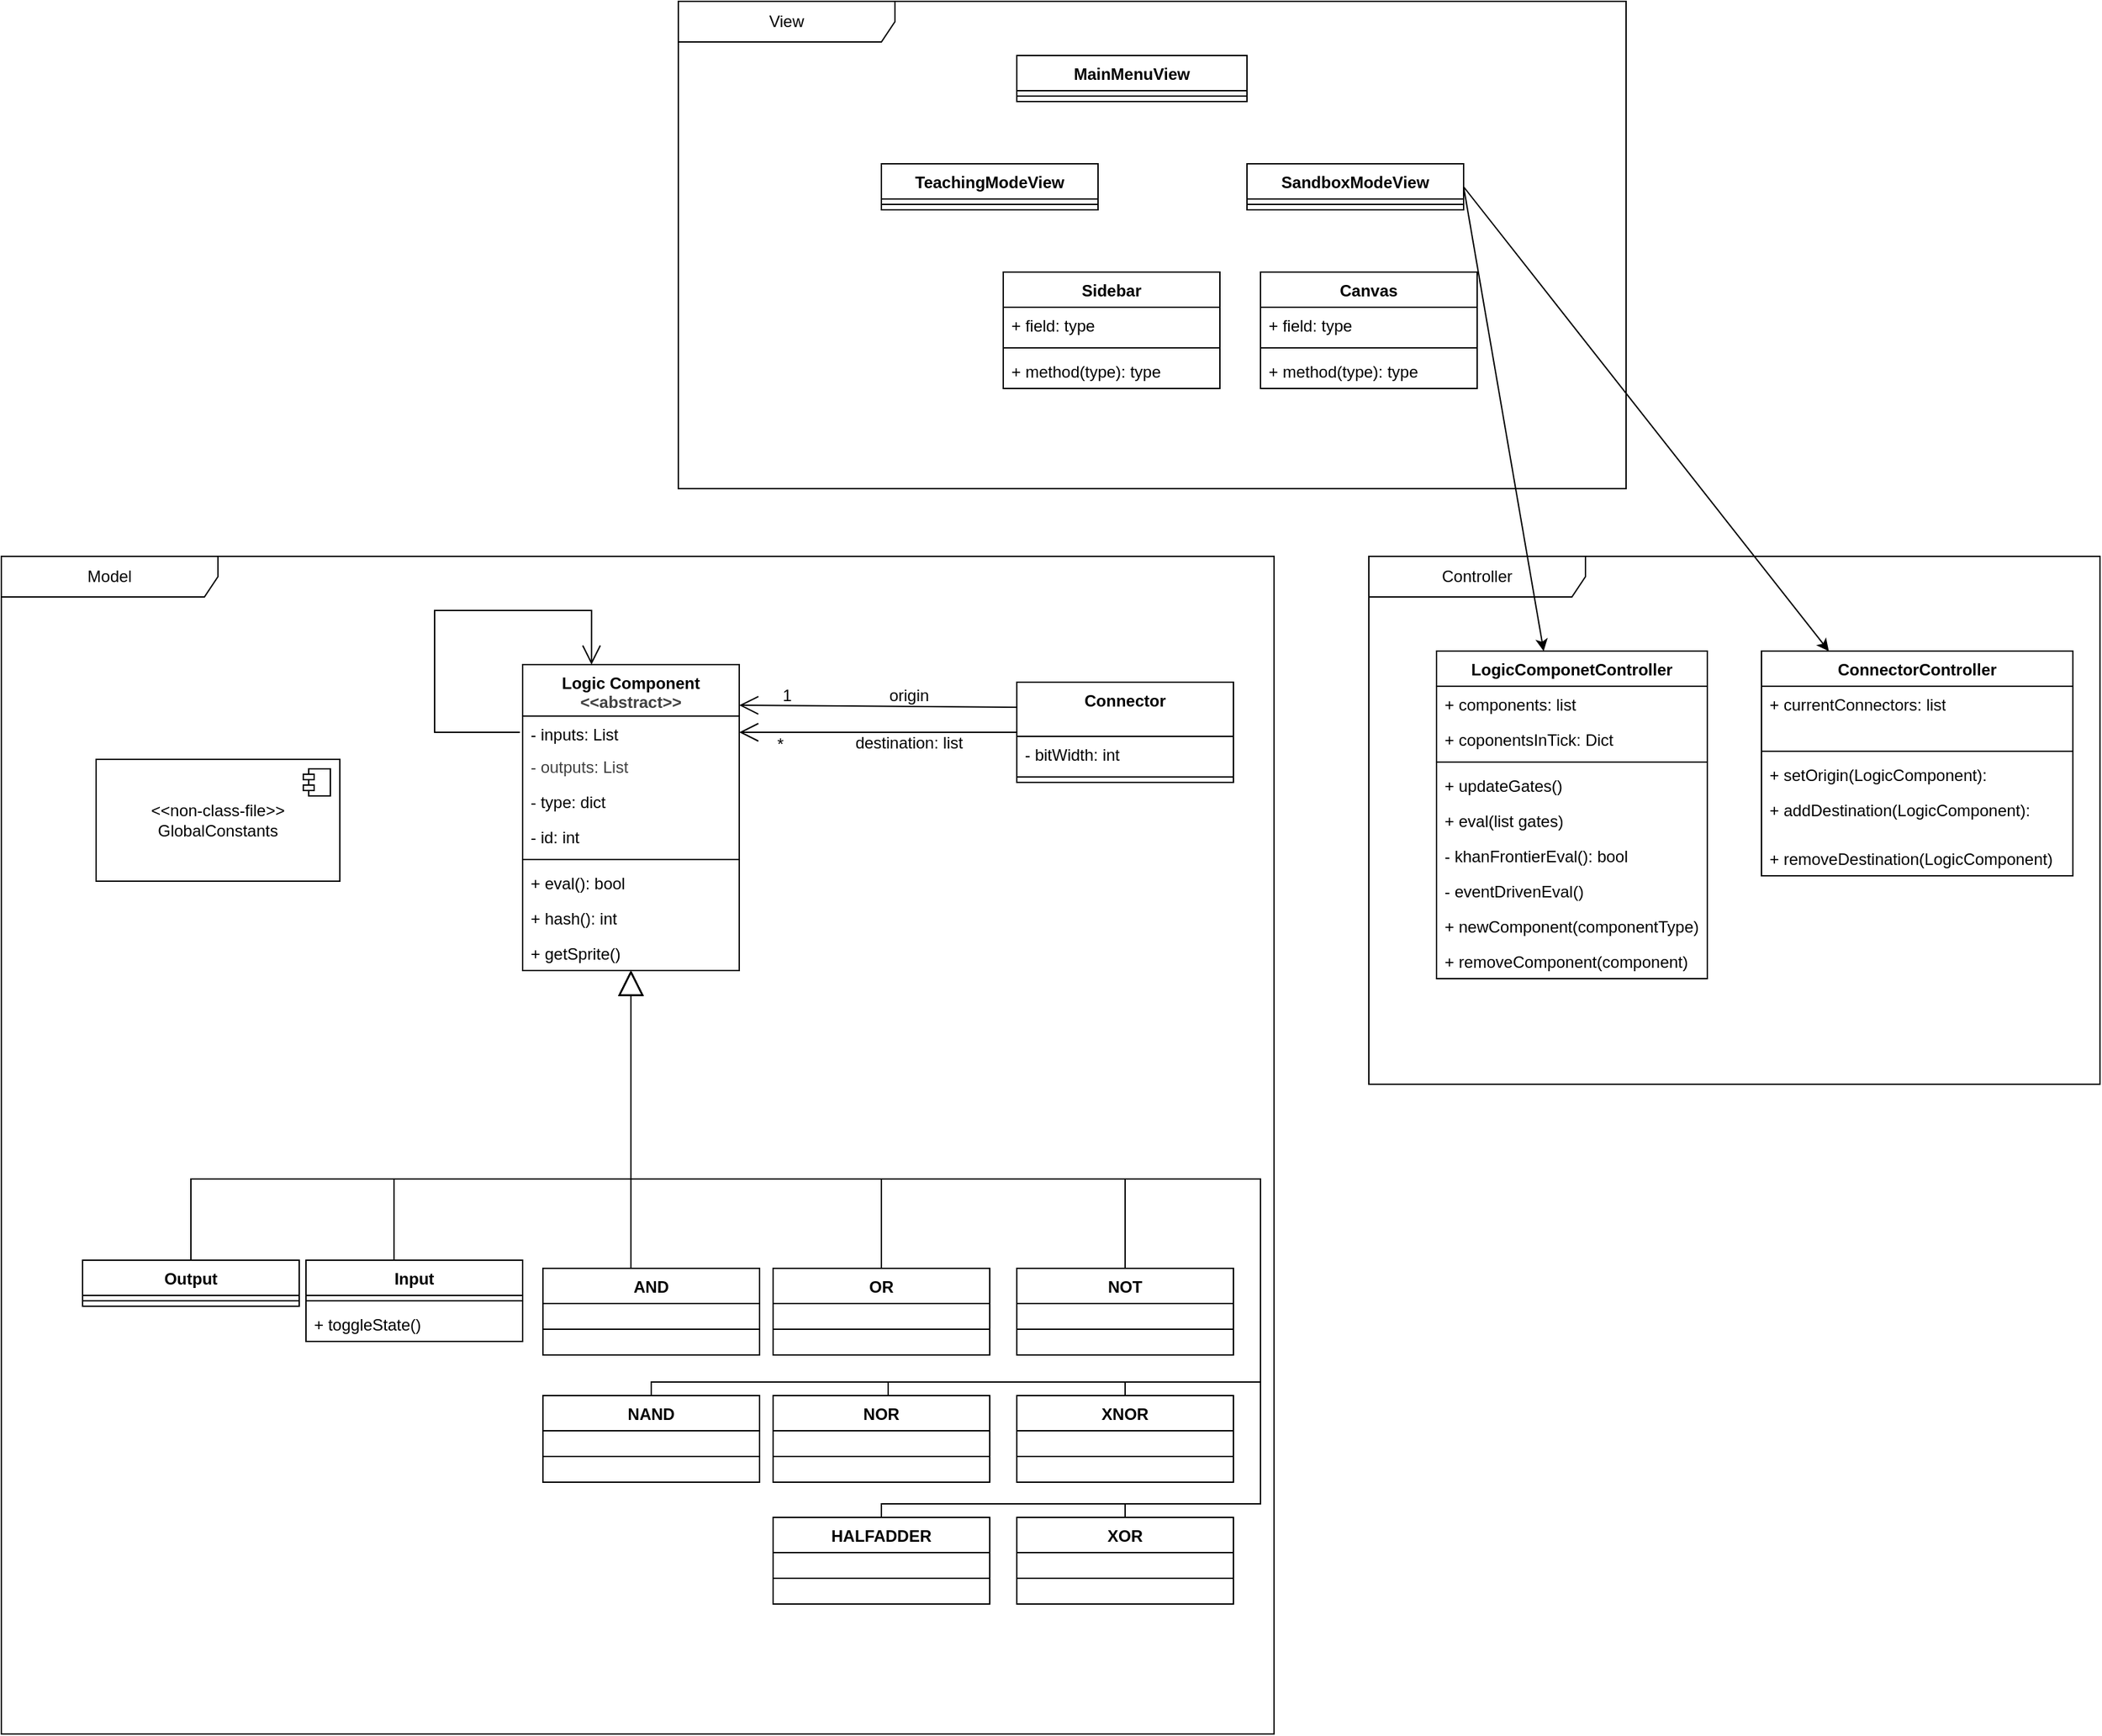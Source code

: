 <mxfile>
    <diagram id="LUwpJlZDlmn8VWZQNu5N" name="Page-1">
        <mxGraphModel dx="956" dy="2041" grid="1" gridSize="10" guides="1" tooltips="1" connect="1" arrows="1" fold="1" page="1" pageScale="1" pageWidth="850" pageHeight="1100" math="0" shadow="0">
            <root>
                <mxCell id="0"/>
                <mxCell id="1" parent="0"/>
                <mxCell id="5" value="" style="endArrow=block;endSize=16;endFill=0;html=1;edgeStyle=orthogonalEdgeStyle;rounded=0;curved=0;" parent="1" source="8" target="25" edge="1">
                    <mxGeometry width="160" relative="1" as="geometry">
                        <mxPoint x="590" y="530" as="sourcePoint"/>
                        <mxPoint x="769.957" y="228.0" as="targetPoint"/>
                        <Array as="points">
                            <mxPoint x="590" y="470"/>
                            <mxPoint x="765" y="470"/>
                        </Array>
                    </mxGeometry>
                </mxCell>
                <mxCell id="8" value="Input" style="swimlane;fontStyle=1;align=center;verticalAlign=top;childLayout=stackLayout;horizontal=1;startSize=26;horizontalStack=0;resizeParent=1;resizeParentMax=0;resizeLast=0;collapsible=1;marginBottom=0;whiteSpace=wrap;html=1;" parent="1" vertex="1">
                    <mxGeometry x="525" y="530" width="160" height="60" as="geometry"/>
                </mxCell>
                <mxCell id="10" value="" style="line;strokeWidth=1;fillColor=none;align=left;verticalAlign=middle;spacingTop=-1;spacingLeft=3;spacingRight=3;rotatable=0;labelPosition=right;points=[];portConstraint=eastwest;strokeColor=inherit;" parent="8" vertex="1">
                    <mxGeometry y="26" width="160" height="8" as="geometry"/>
                </mxCell>
                <mxCell id="11" value="+ toggleState()" style="text;strokeColor=none;fillColor=none;align=left;verticalAlign=top;spacingLeft=4;spacingRight=4;overflow=hidden;rotatable=0;points=[[0,0.5],[1,0.5]];portConstraint=eastwest;whiteSpace=wrap;html=1;" parent="8" vertex="1">
                    <mxGeometry y="34" width="160" height="26" as="geometry"/>
                </mxCell>
                <mxCell id="12" value="Output" style="swimlane;fontStyle=1;align=center;verticalAlign=top;childLayout=stackLayout;horizontal=1;startSize=26;horizontalStack=0;resizeParent=1;resizeParentMax=0;resizeLast=0;collapsible=1;marginBottom=0;whiteSpace=wrap;html=1;" parent="1" vertex="1">
                    <mxGeometry x="360" y="530" width="160" height="34" as="geometry"/>
                </mxCell>
                <mxCell id="14" value="" style="line;strokeWidth=1;fillColor=none;align=left;verticalAlign=middle;spacingTop=-1;spacingLeft=3;spacingRight=3;rotatable=0;labelPosition=right;points=[];portConstraint=eastwest;strokeColor=inherit;" parent="12" vertex="1">
                    <mxGeometry y="26" width="160" height="8" as="geometry"/>
                </mxCell>
                <mxCell id="18" value="" style="endArrow=block;endSize=16;endFill=0;html=1;edgeStyle=orthogonalEdgeStyle;rounded=0;" parent="1" source="12" target="25" edge="1">
                    <mxGeometry width="160" relative="1" as="geometry">
                        <mxPoint x="520" y="390" as="sourcePoint"/>
                        <mxPoint x="769.957" y="228.0" as="targetPoint"/>
                        <Array as="points">
                            <mxPoint x="440" y="470"/>
                            <mxPoint x="765" y="470"/>
                        </Array>
                    </mxGeometry>
                </mxCell>
                <mxCell id="tFjuQPNSl8052ZNlTeMt-34" value="" style="endArrow=block;endSize=16;endFill=0;html=1;exitX=0.5;exitY=0;exitDx=0;exitDy=0;rounded=0;edgeStyle=orthogonalEdgeStyle;" parent="1" source="tFjuQPNSl8052ZNlTeMt-31" target="25" edge="1">
                    <mxGeometry width="160" relative="1" as="geometry">
                        <mxPoint x="1168.562" y="569" as="sourcePoint"/>
                        <mxPoint x="769.957" y="228.0" as="targetPoint"/>
                        <Array as="points">
                            <mxPoint x="1130" y="470"/>
                            <mxPoint x="765" y="470"/>
                        </Array>
                    </mxGeometry>
                </mxCell>
                <mxCell id="25" value="&lt;span style=&quot;color: rgb(0, 0, 0);&quot;&gt;Logic Component&lt;/span&gt;&lt;div style=&quot;color: rgb(63, 63, 63); scrollbar-color: rgb(226, 226, 226) rgb(251, 251, 251);&quot;&gt;&amp;lt;&amp;lt;abstract&amp;gt;&amp;gt;&lt;/div&gt;" style="swimlane;fontStyle=1;align=center;verticalAlign=top;childLayout=stackLayout;horizontal=1;startSize=38;horizontalStack=0;resizeParent=1;resizeParentMax=0;resizeLast=0;collapsible=1;marginBottom=0;whiteSpace=wrap;html=1;" parent="1" vertex="1">
                    <mxGeometry x="685" y="90" width="160" height="226" as="geometry"/>
                </mxCell>
                <mxCell id="tFjuQPNSl8052ZNlTeMt-38" value="- inputs: List" style="text;strokeColor=none;fillColor=none;align=left;verticalAlign=top;spacingLeft=4;spacingRight=4;overflow=hidden;rotatable=0;points=[[0,0.5],[1,0.5]];portConstraint=eastwest;whiteSpace=wrap;html=1;" parent="25" vertex="1">
                    <mxGeometry y="38" width="160" height="24" as="geometry"/>
                </mxCell>
                <mxCell id="23" value="&lt;span style=&quot;color: rgb(63, 63, 63);&quot;&gt;- outputs: List&lt;/span&gt;" style="text;strokeColor=none;fillColor=none;align=left;verticalAlign=top;spacingLeft=4;spacingRight=4;overflow=hidden;rotatable=0;points=[[0,0.5],[1,0.5]];portConstraint=eastwest;whiteSpace=wrap;html=1;" parent="25" vertex="1">
                    <mxGeometry y="62" width="160" height="26" as="geometry"/>
                </mxCell>
                <mxCell id="95" value="- type: dict&amp;nbsp;" style="text;strokeColor=none;fillColor=none;align=left;verticalAlign=top;spacingLeft=4;spacingRight=4;overflow=hidden;rotatable=0;points=[[0,0.5],[1,0.5]];portConstraint=eastwest;whiteSpace=wrap;html=1;" vertex="1" parent="25">
                    <mxGeometry y="88" width="160" height="26" as="geometry"/>
                </mxCell>
                <mxCell id="96" value="- id: int" style="text;strokeColor=none;fillColor=none;align=left;verticalAlign=top;spacingLeft=4;spacingRight=4;overflow=hidden;rotatable=0;points=[[0,0.5],[1,0.5]];portConstraint=eastwest;whiteSpace=wrap;html=1;" vertex="1" parent="25">
                    <mxGeometry y="114" width="160" height="26" as="geometry"/>
                </mxCell>
                <mxCell id="27" value="" style="line;strokeWidth=1;fillColor=none;align=left;verticalAlign=middle;spacingTop=-1;spacingLeft=3;spacingRight=3;rotatable=0;labelPosition=right;points=[];portConstraint=eastwest;strokeColor=inherit;" parent="25" vertex="1">
                    <mxGeometry y="140" width="160" height="8" as="geometry"/>
                </mxCell>
                <mxCell id="tFjuQPNSl8052ZNlTeMt-41" value="+ eval(): bool" style="text;strokeColor=none;fillColor=none;align=left;verticalAlign=top;spacingLeft=4;spacingRight=4;overflow=hidden;rotatable=0;points=[[0,0.5],[1,0.5]];portConstraint=eastwest;whiteSpace=wrap;html=1;" parent="25" vertex="1">
                    <mxGeometry y="148" width="160" height="26" as="geometry"/>
                </mxCell>
                <mxCell id="97" value="+ hash(): int" style="text;strokeColor=none;fillColor=none;align=left;verticalAlign=top;spacingLeft=4;spacingRight=4;overflow=hidden;rotatable=0;points=[[0,0.5],[1,0.5]];portConstraint=eastwest;whiteSpace=wrap;html=1;" vertex="1" parent="25">
                    <mxGeometry y="174" width="160" height="26" as="geometry"/>
                </mxCell>
                <mxCell id="24" value="+ getSprite()" style="text;strokeColor=none;fillColor=none;align=left;verticalAlign=top;spacingLeft=4;spacingRight=4;overflow=hidden;rotatable=0;points=[[0,0.5],[1,0.5]];portConstraint=eastwest;whiteSpace=wrap;html=1;" parent="25" vertex="1">
                    <mxGeometry y="200" width="160" height="26" as="geometry"/>
                </mxCell>
                <mxCell id="tFjuQPNSl8052ZNlTeMt-51" value="" style="endArrow=open;endFill=1;endSize=12;html=1;entryX=0.318;entryY=0;entryDx=0;entryDy=0;entryPerimeter=0;edgeStyle=orthogonalEdgeStyle;rounded=0;curved=0;" parent="25" target="25" edge="1">
                    <mxGeometry width="160" relative="1" as="geometry">
                        <mxPoint x="-2" y="50" as="sourcePoint"/>
                        <mxPoint x="-305" y="58.63" as="targetPoint"/>
                        <Array as="points">
                            <mxPoint x="-65" y="50"/>
                            <mxPoint x="-65" y="-40"/>
                            <mxPoint x="51" y="-40"/>
                        </Array>
                    </mxGeometry>
                </mxCell>
                <mxCell id="tFjuQPNSl8052ZNlTeMt-49" value="Model" style="shape=umlFrame;whiteSpace=wrap;html=1;pointerEvents=0;recursiveResize=0;container=1;collapsible=0;width=160;" parent="1" vertex="1">
                    <mxGeometry x="300" y="10" width="940" height="870" as="geometry"/>
                </mxCell>
                <mxCell id="31" value="" style="endArrow=open;endFill=1;endSize=12;html=1;exitX=0;exitY=0.25;exitDx=0;exitDy=0;" parent="tFjuQPNSl8052ZNlTeMt-49" source="Kiy71lXaT0EYH4YXisjU-20" edge="1">
                    <mxGeometry width="160" relative="1" as="geometry">
                        <mxPoint x="830" y="110.0" as="sourcePoint"/>
                        <mxPoint x="545" y="110" as="targetPoint"/>
                    </mxGeometry>
                </mxCell>
                <mxCell id="33" value="origin" style="text;html=1;align=center;verticalAlign=middle;resizable=0;points=[];autosize=1;strokeColor=none;fillColor=none;" parent="tFjuQPNSl8052ZNlTeMt-49" vertex="1">
                    <mxGeometry x="645" y="88" width="50" height="30" as="geometry"/>
                </mxCell>
                <mxCell id="35" value="destination: list" style="text;html=1;align=center;verticalAlign=middle;resizable=0;points=[];autosize=1;strokeColor=none;fillColor=none;" parent="tFjuQPNSl8052ZNlTeMt-49" vertex="1">
                    <mxGeometry x="620" y="123" width="100" height="30" as="geometry"/>
                </mxCell>
                <mxCell id="36" value="*" style="text;html=1;align=center;verticalAlign=middle;resizable=0;points=[];autosize=1;strokeColor=none;fillColor=none;" parent="tFjuQPNSl8052ZNlTeMt-49" vertex="1">
                    <mxGeometry x="560" y="124" width="30" height="30" as="geometry"/>
                </mxCell>
                <mxCell id="37" value="&amp;lt;&amp;lt;non-class-file&amp;gt;&amp;gt;&lt;div&gt;GlobalConstants&lt;/div&gt;" style="html=1;dropTarget=0;whiteSpace=wrap;" parent="tFjuQPNSl8052ZNlTeMt-49" vertex="1">
                    <mxGeometry x="70" y="150" width="180" height="90" as="geometry"/>
                </mxCell>
                <mxCell id="38" value="" style="shape=module;jettyWidth=8;jettyHeight=4;" parent="37" vertex="1">
                    <mxGeometry x="1" width="20" height="20" relative="1" as="geometry">
                        <mxPoint x="-27" y="7" as="offset"/>
                    </mxGeometry>
                </mxCell>
                <mxCell id="Kiy71lXaT0EYH4YXisjU-20" value="Connector" style="swimlane;fontStyle=1;align=center;verticalAlign=top;childLayout=stackLayout;horizontal=1;startSize=40;horizontalStack=0;resizeParent=1;resizeParentMax=0;resizeLast=0;collapsible=1;marginBottom=0;whiteSpace=wrap;html=1;" parent="tFjuQPNSl8052ZNlTeMt-49" vertex="1">
                    <mxGeometry x="750" y="93" width="160" height="74" as="geometry"/>
                </mxCell>
                <mxCell id="22" value="- bitWidth: int" style="text;strokeColor=none;fillColor=none;align=left;verticalAlign=top;spacingLeft=4;spacingRight=4;overflow=hidden;rotatable=0;points=[[0,0.5],[1,0.5]];portConstraint=eastwest;whiteSpace=wrap;html=1;" parent="Kiy71lXaT0EYH4YXisjU-20" vertex="1">
                    <mxGeometry y="40" width="160" height="26" as="geometry"/>
                </mxCell>
                <mxCell id="Kiy71lXaT0EYH4YXisjU-22" value="" style="line;strokeWidth=1;fillColor=none;align=left;verticalAlign=middle;spacingTop=-1;spacingLeft=3;spacingRight=3;rotatable=0;labelPosition=right;points=[];portConstraint=eastwest;strokeColor=inherit;" parent="Kiy71lXaT0EYH4YXisjU-20" vertex="1">
                    <mxGeometry y="66" width="160" height="8" as="geometry"/>
                </mxCell>
                <mxCell id="tFjuQPNSl8052ZNlTeMt-31" value="NOT" style="swimlane;fontStyle=1;align=center;verticalAlign=top;childLayout=stackLayout;horizontal=1;startSize=26;horizontalStack=0;resizeParent=1;resizeParentMax=0;resizeLast=0;collapsible=1;marginBottom=0;whiteSpace=wrap;html=1;" parent="tFjuQPNSl8052ZNlTeMt-49" vertex="1">
                    <mxGeometry x="750" y="526" width="160" height="64" as="geometry"/>
                </mxCell>
                <mxCell id="tFjuQPNSl8052ZNlTeMt-33" value="" style="line;strokeWidth=1;fillColor=none;align=left;verticalAlign=middle;spacingTop=-1;spacingLeft=3;spacingRight=3;rotatable=0;labelPosition=right;points=[];portConstraint=eastwest;strokeColor=inherit;" parent="tFjuQPNSl8052ZNlTeMt-31" vertex="1">
                    <mxGeometry y="26" width="160" height="38" as="geometry"/>
                </mxCell>
                <mxCell id="tFjuQPNSl8052ZNlTeMt-20" value="AND" style="swimlane;fontStyle=1;align=center;verticalAlign=top;childLayout=stackLayout;horizontal=1;startSize=26;horizontalStack=0;resizeParent=1;resizeParentMax=0;resizeLast=0;collapsible=1;marginBottom=0;whiteSpace=wrap;html=1;" parent="tFjuQPNSl8052ZNlTeMt-49" vertex="1">
                    <mxGeometry x="400" y="526" width="160" height="64" as="geometry"/>
                </mxCell>
                <mxCell id="tFjuQPNSl8052ZNlTeMt-22" value="" style="line;strokeWidth=1;fillColor=none;align=left;verticalAlign=middle;spacingTop=-1;spacingLeft=3;spacingRight=3;rotatable=0;labelPosition=right;points=[];portConstraint=eastwest;strokeColor=inherit;" parent="tFjuQPNSl8052ZNlTeMt-20" vertex="1">
                    <mxGeometry y="26" width="160" height="38" as="geometry"/>
                </mxCell>
                <mxCell id="tFjuQPNSl8052ZNlTeMt-27" value="OR" style="swimlane;fontStyle=1;align=center;verticalAlign=top;childLayout=stackLayout;horizontal=1;startSize=26;horizontalStack=0;resizeParent=1;resizeParentMax=0;resizeLast=0;collapsible=1;marginBottom=0;whiteSpace=wrap;html=1;" parent="tFjuQPNSl8052ZNlTeMt-49" vertex="1">
                    <mxGeometry x="570" y="526" width="160" height="64" as="geometry"/>
                </mxCell>
                <mxCell id="tFjuQPNSl8052ZNlTeMt-29" value="" style="line;strokeWidth=1;fillColor=none;align=left;verticalAlign=middle;spacingTop=-1;spacingLeft=3;spacingRight=3;rotatable=0;labelPosition=right;points=[];portConstraint=eastwest;strokeColor=inherit;" parent="tFjuQPNSl8052ZNlTeMt-27" vertex="1">
                    <mxGeometry y="26" width="160" height="38" as="geometry"/>
                </mxCell>
                <mxCell id="98" value="XNOR" style="swimlane;fontStyle=1;align=center;verticalAlign=top;childLayout=stackLayout;horizontal=1;startSize=26;horizontalStack=0;resizeParent=1;resizeParentMax=0;resizeLast=0;collapsible=1;marginBottom=0;whiteSpace=wrap;html=1;" vertex="1" parent="tFjuQPNSl8052ZNlTeMt-49">
                    <mxGeometry x="750" y="620" width="160" height="64" as="geometry"/>
                </mxCell>
                <mxCell id="99" value="" style="line;strokeWidth=1;fillColor=none;align=left;verticalAlign=middle;spacingTop=-1;spacingLeft=3;spacingRight=3;rotatable=0;labelPosition=right;points=[];portConstraint=eastwest;strokeColor=inherit;" vertex="1" parent="98">
                    <mxGeometry y="26" width="160" height="38" as="geometry"/>
                </mxCell>
                <mxCell id="100" value="NAND" style="swimlane;fontStyle=1;align=center;verticalAlign=top;childLayout=stackLayout;horizontal=1;startSize=26;horizontalStack=0;resizeParent=1;resizeParentMax=0;resizeLast=0;collapsible=1;marginBottom=0;whiteSpace=wrap;html=1;" vertex="1" parent="tFjuQPNSl8052ZNlTeMt-49">
                    <mxGeometry x="400" y="620" width="160" height="64" as="geometry"/>
                </mxCell>
                <mxCell id="101" value="" style="line;strokeWidth=1;fillColor=none;align=left;verticalAlign=middle;spacingTop=-1;spacingLeft=3;spacingRight=3;rotatable=0;labelPosition=right;points=[];portConstraint=eastwest;strokeColor=inherit;" vertex="1" parent="100">
                    <mxGeometry y="26" width="160" height="38" as="geometry"/>
                </mxCell>
                <mxCell id="102" value="NOR" style="swimlane;fontStyle=1;align=center;verticalAlign=top;childLayout=stackLayout;horizontal=1;startSize=26;horizontalStack=0;resizeParent=1;resizeParentMax=0;resizeLast=0;collapsible=1;marginBottom=0;whiteSpace=wrap;html=1;" vertex="1" parent="tFjuQPNSl8052ZNlTeMt-49">
                    <mxGeometry x="570" y="620" width="160" height="64" as="geometry"/>
                </mxCell>
                <mxCell id="103" value="" style="line;strokeWidth=1;fillColor=none;align=left;verticalAlign=middle;spacingTop=-1;spacingLeft=3;spacingRight=3;rotatable=0;labelPosition=right;points=[];portConstraint=eastwest;strokeColor=inherit;" vertex="1" parent="102">
                    <mxGeometry y="26" width="160" height="38" as="geometry"/>
                </mxCell>
                <mxCell id="104" value="XOR" style="swimlane;fontStyle=1;align=center;verticalAlign=top;childLayout=stackLayout;horizontal=1;startSize=26;horizontalStack=0;resizeParent=1;resizeParentMax=0;resizeLast=0;collapsible=1;marginBottom=0;whiteSpace=wrap;html=1;" vertex="1" parent="tFjuQPNSl8052ZNlTeMt-49">
                    <mxGeometry x="750" y="710" width="160" height="64" as="geometry"/>
                </mxCell>
                <mxCell id="105" value="" style="line;strokeWidth=1;fillColor=none;align=left;verticalAlign=middle;spacingTop=-1;spacingLeft=3;spacingRight=3;rotatable=0;labelPosition=right;points=[];portConstraint=eastwest;strokeColor=inherit;" vertex="1" parent="104">
                    <mxGeometry y="26" width="160" height="38" as="geometry"/>
                </mxCell>
                <mxCell id="113" value="HALFADDER" style="swimlane;fontStyle=1;align=center;verticalAlign=top;childLayout=stackLayout;horizontal=1;startSize=26;horizontalStack=0;resizeParent=1;resizeParentMax=0;resizeLast=0;collapsible=1;marginBottom=0;whiteSpace=wrap;html=1;" vertex="1" parent="tFjuQPNSl8052ZNlTeMt-49">
                    <mxGeometry x="570" y="710" width="160" height="64" as="geometry"/>
                </mxCell>
                <mxCell id="114" value="" style="line;strokeWidth=1;fillColor=none;align=left;verticalAlign=middle;spacingTop=-1;spacingLeft=3;spacingRight=3;rotatable=0;labelPosition=right;points=[];portConstraint=eastwest;strokeColor=inherit;" vertex="1" parent="113">
                    <mxGeometry y="26" width="160" height="38" as="geometry"/>
                </mxCell>
                <mxCell id="32" value="1" style="text;html=1;align=center;verticalAlign=middle;resizable=0;points=[];autosize=1;strokeColor=none;fillColor=none;" parent="1" vertex="1">
                    <mxGeometry x="865" y="98" width="30" height="30" as="geometry"/>
                </mxCell>
                <mxCell id="34" value="" style="endArrow=open;endFill=1;endSize=12;html=1;entryX=1;entryY=0.5;entryDx=0;entryDy=0;" parent="1" source="Kiy71lXaT0EYH4YXisjU-20" target="tFjuQPNSl8052ZNlTeMt-38" edge="1">
                    <mxGeometry width="160" relative="1" as="geometry">
                        <mxPoint x="1125" y="162.0" as="sourcePoint"/>
                        <mxPoint x="840" y="162" as="targetPoint"/>
                    </mxGeometry>
                </mxCell>
                <mxCell id="39" value="Controller" style="shape=umlFrame;whiteSpace=wrap;html=1;pointerEvents=0;recursiveResize=0;container=1;collapsible=0;width=160;" parent="1" vertex="1">
                    <mxGeometry x="1310" y="10" width="540" height="390" as="geometry"/>
                </mxCell>
                <mxCell id="tFjuQPNSl8052ZNlTeMt-56" value="ConnectorController" style="swimlane;fontStyle=1;align=center;verticalAlign=top;childLayout=stackLayout;horizontal=1;startSize=26;horizontalStack=0;resizeParent=1;resizeParentMax=0;resizeLast=0;collapsible=1;marginBottom=0;whiteSpace=wrap;html=1;" parent="39" vertex="1">
                    <mxGeometry x="290" y="70" width="230" height="166" as="geometry"/>
                </mxCell>
                <mxCell id="tFjuQPNSl8052ZNlTeMt-65" value="+ currentConnectors: list" style="text;strokeColor=none;fillColor=none;align=left;verticalAlign=top;spacingLeft=4;spacingRight=4;overflow=hidden;rotatable=0;points=[[0,0.5],[1,0.5]];portConstraint=eastwest;whiteSpace=wrap;html=1;" parent="tFjuQPNSl8052ZNlTeMt-56" vertex="1">
                    <mxGeometry y="26" width="230" height="44" as="geometry"/>
                </mxCell>
                <mxCell id="tFjuQPNSl8052ZNlTeMt-59" value="" style="line;strokeWidth=1;fillColor=none;align=left;verticalAlign=middle;spacingTop=-1;spacingLeft=3;spacingRight=3;rotatable=0;labelPosition=right;points=[];portConstraint=eastwest;strokeColor=inherit;" parent="tFjuQPNSl8052ZNlTeMt-56" vertex="1">
                    <mxGeometry y="70" width="230" height="8" as="geometry"/>
                </mxCell>
                <mxCell id="tFjuQPNSl8052ZNlTeMt-66" value="+ setOrigin(&lt;span style=&quot;color: rgb(0, 0, 0);&quot;&gt;LogicComponent&lt;/span&gt;):&amp;nbsp;" style="text;strokeColor=none;fillColor=none;align=left;verticalAlign=top;spacingLeft=4;spacingRight=4;overflow=hidden;rotatable=0;points=[[0,0.5],[1,0.5]];portConstraint=eastwest;whiteSpace=wrap;html=1;" parent="tFjuQPNSl8052ZNlTeMt-56" vertex="1">
                    <mxGeometry y="78" width="230" height="26" as="geometry"/>
                </mxCell>
                <mxCell id="tFjuQPNSl8052ZNlTeMt-67" value="+ addDestination(&lt;span style=&quot;color: rgb(0, 0, 0);&quot;&gt;LogicComponent&lt;/span&gt;):&amp;nbsp;" style="text;strokeColor=none;fillColor=none;align=left;verticalAlign=top;spacingLeft=4;spacingRight=4;overflow=hidden;rotatable=0;points=[[0,0.5],[1,0.5]];portConstraint=eastwest;whiteSpace=wrap;html=1;" parent="tFjuQPNSl8052ZNlTeMt-56" vertex="1">
                    <mxGeometry y="104" width="230" height="36" as="geometry"/>
                </mxCell>
                <mxCell id="tFjuQPNSl8052ZNlTeMt-68" value="+ removeDestination(&lt;span style=&quot;color: rgb(0, 0, 0);&quot;&gt;LogicComponent)&lt;/span&gt;" style="text;strokeColor=none;fillColor=none;align=left;verticalAlign=top;spacingLeft=4;spacingRight=4;overflow=hidden;rotatable=0;points=[[0,0.5],[1,0.5]];portConstraint=eastwest;whiteSpace=wrap;html=1;" parent="tFjuQPNSl8052ZNlTeMt-56" vertex="1">
                    <mxGeometry y="140" width="230" height="26" as="geometry"/>
                </mxCell>
                <mxCell id="48" value="LogicComponetController" style="swimlane;fontStyle=1;align=center;verticalAlign=top;childLayout=stackLayout;horizontal=1;startSize=26;horizontalStack=0;resizeParent=1;resizeParentMax=0;resizeLast=0;collapsible=1;marginBottom=0;whiteSpace=wrap;html=1;" parent="39" vertex="1">
                    <mxGeometry x="50" y="70" width="200" height="242" as="geometry"/>
                </mxCell>
                <mxCell id="49" value="+ components: list" style="text;strokeColor=none;fillColor=none;align=left;verticalAlign=top;spacingLeft=4;spacingRight=4;overflow=hidden;rotatable=0;points=[[0,0.5],[1,0.5]];portConstraint=eastwest;whiteSpace=wrap;html=1;" parent="48" vertex="1">
                    <mxGeometry y="26" width="200" height="26" as="geometry"/>
                </mxCell>
                <mxCell id="52" value="+ coponentsInTick: Dict" style="text;strokeColor=none;fillColor=none;align=left;verticalAlign=top;spacingLeft=4;spacingRight=4;overflow=hidden;rotatable=0;points=[[0,0.5],[1,0.5]];portConstraint=eastwest;whiteSpace=wrap;html=1;" parent="48" vertex="1">
                    <mxGeometry y="52" width="200" height="26" as="geometry"/>
                </mxCell>
                <mxCell id="50" value="" style="line;strokeWidth=1;fillColor=none;align=left;verticalAlign=middle;spacingTop=-1;spacingLeft=3;spacingRight=3;rotatable=0;labelPosition=right;points=[];portConstraint=eastwest;strokeColor=inherit;" parent="48" vertex="1">
                    <mxGeometry y="78" width="200" height="8" as="geometry"/>
                </mxCell>
                <mxCell id="51" value="+ updateGates()" style="text;strokeColor=none;fillColor=none;align=left;verticalAlign=top;spacingLeft=4;spacingRight=4;overflow=hidden;rotatable=0;points=[[0,0.5],[1,0.5]];portConstraint=eastwest;whiteSpace=wrap;html=1;" parent="48" vertex="1">
                    <mxGeometry y="86" width="200" height="26" as="geometry"/>
                </mxCell>
                <mxCell id="53" value="+ eval(list gates)" style="text;strokeColor=none;fillColor=none;align=left;verticalAlign=top;spacingLeft=4;spacingRight=4;overflow=hidden;rotatable=0;points=[[0,0.5],[1,0.5]];portConstraint=eastwest;whiteSpace=wrap;html=1;" parent="48" vertex="1">
                    <mxGeometry y="112" width="200" height="26" as="geometry"/>
                </mxCell>
                <mxCell id="54" value="- khanFrontierEval(): bool" style="text;strokeColor=none;fillColor=none;align=left;verticalAlign=top;spacingLeft=4;spacingRight=4;overflow=hidden;rotatable=0;points=[[0,0.5],[1,0.5]];portConstraint=eastwest;whiteSpace=wrap;html=1;" parent="48" vertex="1">
                    <mxGeometry y="138" width="200" height="26" as="geometry"/>
                </mxCell>
                <mxCell id="55" value="- eventDrivenEval()" style="text;strokeColor=none;fillColor=none;align=left;verticalAlign=top;spacingLeft=4;spacingRight=4;overflow=hidden;rotatable=0;points=[[0,0.5],[1,0.5]];portConstraint=eastwest;whiteSpace=wrap;html=1;" parent="48" vertex="1">
                    <mxGeometry y="164" width="200" height="26" as="geometry"/>
                </mxCell>
                <mxCell id="56" value="+ newComponent(componentType)" style="text;strokeColor=none;fillColor=none;align=left;verticalAlign=top;spacingLeft=4;spacingRight=4;overflow=hidden;rotatable=0;points=[[0,0.5],[1,0.5]];portConstraint=eastwest;whiteSpace=wrap;html=1;" parent="48" vertex="1">
                    <mxGeometry y="190" width="200" height="26" as="geometry"/>
                </mxCell>
                <mxCell id="58" value="+ removeComponent(component)" style="text;strokeColor=none;fillColor=none;align=left;verticalAlign=top;spacingLeft=4;spacingRight=4;overflow=hidden;rotatable=0;points=[[0,0.5],[1,0.5]];portConstraint=eastwest;whiteSpace=wrap;html=1;" parent="48" vertex="1">
                    <mxGeometry y="216" width="200" height="26" as="geometry"/>
                </mxCell>
                <mxCell id="59" value="View" style="shape=umlFrame;whiteSpace=wrap;html=1;pointerEvents=0;recursiveResize=0;container=1;collapsible=0;width=160;" parent="1" vertex="1">
                    <mxGeometry x="800" y="-400" width="700" height="360" as="geometry"/>
                </mxCell>
                <mxCell id="60" value="MainMenuView" style="swimlane;fontStyle=1;align=center;verticalAlign=top;childLayout=stackLayout;horizontal=1;startSize=26;horizontalStack=0;resizeParent=1;resizeParentMax=0;resizeLast=0;collapsible=1;marginBottom=0;whiteSpace=wrap;html=1;" parent="59" vertex="1">
                    <mxGeometry x="250" y="40" width="170" height="34" as="geometry"/>
                </mxCell>
                <mxCell id="62" value="" style="line;strokeWidth=1;fillColor=none;align=left;verticalAlign=middle;spacingTop=-1;spacingLeft=3;spacingRight=3;rotatable=0;labelPosition=right;points=[];portConstraint=eastwest;strokeColor=inherit;" parent="60" vertex="1">
                    <mxGeometry y="26" width="170" height="8" as="geometry"/>
                </mxCell>
                <mxCell id="64" value="SandboxModeView" style="swimlane;fontStyle=1;align=center;verticalAlign=top;childLayout=stackLayout;horizontal=1;startSize=26;horizontalStack=0;resizeParent=1;resizeParentMax=0;resizeLast=0;collapsible=1;marginBottom=0;whiteSpace=wrap;html=1;" parent="59" vertex="1">
                    <mxGeometry x="420" y="120" width="160" height="34" as="geometry"/>
                </mxCell>
                <mxCell id="66" value="" style="line;strokeWidth=1;fillColor=none;align=left;verticalAlign=middle;spacingTop=-1;spacingLeft=3;spacingRight=3;rotatable=0;labelPosition=right;points=[];portConstraint=eastwest;strokeColor=inherit;" parent="64" vertex="1">
                    <mxGeometry y="26" width="160" height="8" as="geometry"/>
                </mxCell>
                <mxCell id="76" value="TeachingModeView" style="swimlane;fontStyle=1;align=center;verticalAlign=top;childLayout=stackLayout;horizontal=1;startSize=26;horizontalStack=0;resizeParent=1;resizeParentMax=0;resizeLast=0;collapsible=1;marginBottom=0;whiteSpace=wrap;html=1;" parent="59" vertex="1">
                    <mxGeometry x="150" y="120" width="160" height="34" as="geometry"/>
                </mxCell>
                <mxCell id="78" value="" style="line;strokeWidth=1;fillColor=none;align=left;verticalAlign=middle;spacingTop=-1;spacingLeft=3;spacingRight=3;rotatable=0;labelPosition=right;points=[];portConstraint=eastwest;strokeColor=inherit;" parent="76" vertex="1">
                    <mxGeometry y="26" width="160" height="8" as="geometry"/>
                </mxCell>
                <mxCell id="80" value="Canvas" style="swimlane;fontStyle=1;align=center;verticalAlign=top;childLayout=stackLayout;horizontal=1;startSize=26;horizontalStack=0;resizeParent=1;resizeParentMax=0;resizeLast=0;collapsible=1;marginBottom=0;whiteSpace=wrap;html=1;" parent="59" vertex="1">
                    <mxGeometry x="430" y="200" width="160" height="86" as="geometry"/>
                </mxCell>
                <mxCell id="81" value="+ field: type" style="text;strokeColor=none;fillColor=none;align=left;verticalAlign=top;spacingLeft=4;spacingRight=4;overflow=hidden;rotatable=0;points=[[0,0.5],[1,0.5]];portConstraint=eastwest;whiteSpace=wrap;html=1;" parent="80" vertex="1">
                    <mxGeometry y="26" width="160" height="26" as="geometry"/>
                </mxCell>
                <mxCell id="82" value="" style="line;strokeWidth=1;fillColor=none;align=left;verticalAlign=middle;spacingTop=-1;spacingLeft=3;spacingRight=3;rotatable=0;labelPosition=right;points=[];portConstraint=eastwest;strokeColor=inherit;" parent="80" vertex="1">
                    <mxGeometry y="52" width="160" height="8" as="geometry"/>
                </mxCell>
                <mxCell id="83" value="+ method(type): type" style="text;strokeColor=none;fillColor=none;align=left;verticalAlign=top;spacingLeft=4;spacingRight=4;overflow=hidden;rotatable=0;points=[[0,0.5],[1,0.5]];portConstraint=eastwest;whiteSpace=wrap;html=1;" parent="80" vertex="1">
                    <mxGeometry y="60" width="160" height="26" as="geometry"/>
                </mxCell>
                <mxCell id="84" value="Sidebar" style="swimlane;fontStyle=1;align=center;verticalAlign=top;childLayout=stackLayout;horizontal=1;startSize=26;horizontalStack=0;resizeParent=1;resizeParentMax=0;resizeLast=0;collapsible=1;marginBottom=0;whiteSpace=wrap;html=1;" parent="59" vertex="1">
                    <mxGeometry x="240" y="200" width="160" height="86" as="geometry"/>
                </mxCell>
                <mxCell id="85" value="+ field: type" style="text;strokeColor=none;fillColor=none;align=left;verticalAlign=top;spacingLeft=4;spacingRight=4;overflow=hidden;rotatable=0;points=[[0,0.5],[1,0.5]];portConstraint=eastwest;whiteSpace=wrap;html=1;" parent="84" vertex="1">
                    <mxGeometry y="26" width="160" height="26" as="geometry"/>
                </mxCell>
                <mxCell id="86" value="" style="line;strokeWidth=1;fillColor=none;align=left;verticalAlign=middle;spacingTop=-1;spacingLeft=3;spacingRight=3;rotatable=0;labelPosition=right;points=[];portConstraint=eastwest;strokeColor=inherit;" parent="84" vertex="1">
                    <mxGeometry y="52" width="160" height="8" as="geometry"/>
                </mxCell>
                <mxCell id="87" value="+ method(type): type" style="text;strokeColor=none;fillColor=none;align=left;verticalAlign=top;spacingLeft=4;spacingRight=4;overflow=hidden;rotatable=0;points=[[0,0.5],[1,0.5]];portConstraint=eastwest;whiteSpace=wrap;html=1;" parent="84" vertex="1">
                    <mxGeometry y="60" width="160" height="26" as="geometry"/>
                </mxCell>
                <mxCell id="88" style="edgeStyle=none;html=1;exitX=1;exitY=0.5;exitDx=0;exitDy=0;" parent="1" source="64" target="48" edge="1">
                    <mxGeometry relative="1" as="geometry"/>
                </mxCell>
                <mxCell id="89" style="edgeStyle=none;html=1;exitX=1;exitY=0.5;exitDx=0;exitDy=0;" parent="1" source="64" target="tFjuQPNSl8052ZNlTeMt-56" edge="1">
                    <mxGeometry relative="1" as="geometry"/>
                </mxCell>
                <mxCell id="tFjuQPNSl8052ZNlTeMt-30" value="" style="endArrow=block;endSize=16;endFill=0;html=1;exitX=0.5;exitY=0;exitDx=0;exitDy=0;rounded=0;edgeStyle=orthogonalEdgeStyle;" parent="1" source="tFjuQPNSl8052ZNlTeMt-27" target="25" edge="1">
                    <mxGeometry width="160" relative="1" as="geometry">
                        <mxPoint x="1068.562" y="657" as="sourcePoint"/>
                        <mxPoint x="860.0" y="470.0" as="targetPoint"/>
                        <Array as="points">
                            <mxPoint x="950" y="470"/>
                            <mxPoint x="765" y="470"/>
                        </Array>
                    </mxGeometry>
                </mxCell>
                <mxCell id="tFjuQPNSl8052ZNlTeMt-23" value="" style="endArrow=block;endSize=16;endFill=0;html=1;exitX=0.5;exitY=0;exitDx=0;exitDy=0;rounded=0;edgeStyle=orthogonalEdgeStyle;" parent="1" source="tFjuQPNSl8052ZNlTeMt-20" target="25" edge="1">
                    <mxGeometry width="160" relative="1" as="geometry">
                        <mxPoint x="883.562" y="649" as="sourcePoint"/>
                        <mxPoint x="860.0" y="470.0" as="targetPoint"/>
                        <Array as="points">
                            <mxPoint x="765" y="536"/>
                        </Array>
                    </mxGeometry>
                </mxCell>
                <mxCell id="106" value="" style="endArrow=block;endSize=16;endFill=0;html=1;rounded=0;edgeStyle=orthogonalEdgeStyle;" edge="1" parent="1" source="98" target="24">
                    <mxGeometry width="160" relative="1" as="geometry">
                        <mxPoint x="1140" y="546" as="sourcePoint"/>
                        <mxPoint x="775" y="326" as="targetPoint"/>
                        <Array as="points">
                            <mxPoint x="1130" y="620"/>
                            <mxPoint x="1230" y="620"/>
                            <mxPoint x="1230" y="470"/>
                            <mxPoint x="765" y="470"/>
                        </Array>
                    </mxGeometry>
                </mxCell>
                <mxCell id="108" value="" style="endArrow=block;endSize=16;endFill=0;html=1;rounded=0;edgeStyle=orthogonalEdgeStyle;" edge="1" parent="1" source="102" target="25">
                    <mxGeometry width="160" relative="1" as="geometry">
                        <mxPoint x="955" y="630" as="sourcePoint"/>
                        <mxPoint x="770" y="358.84" as="targetPoint"/>
                        <Array as="points">
                            <mxPoint x="955" y="620"/>
                            <mxPoint x="1230" y="620"/>
                            <mxPoint x="1230" y="470"/>
                            <mxPoint x="765" y="470"/>
                        </Array>
                    </mxGeometry>
                </mxCell>
                <mxCell id="109" value="" style="endArrow=block;endSize=16;endFill=0;html=1;rounded=0;edgeStyle=orthogonalEdgeStyle;" edge="1" parent="1" source="100" target="24">
                    <mxGeometry width="160" relative="1" as="geometry">
                        <mxPoint x="905" y="500" as="sourcePoint"/>
                        <mxPoint x="890" y="280" as="targetPoint"/>
                        <Array as="points">
                            <mxPoint x="780" y="620"/>
                            <mxPoint x="1230" y="620"/>
                            <mxPoint x="1230" y="470"/>
                            <mxPoint x="765" y="470"/>
                        </Array>
                    </mxGeometry>
                </mxCell>
                <mxCell id="110" value="" style="endArrow=block;endSize=16;endFill=0;html=1;rounded=0;edgeStyle=orthogonalEdgeStyle;" edge="1" parent="1" source="104" target="24">
                    <mxGeometry width="160" relative="1" as="geometry">
                        <mxPoint x="1140" y="640" as="sourcePoint"/>
                        <mxPoint x="775" y="326" as="targetPoint"/>
                        <Array as="points">
                            <mxPoint x="1130" y="710"/>
                            <mxPoint x="1230" y="710"/>
                            <mxPoint x="1230" y="470"/>
                            <mxPoint x="765" y="470"/>
                        </Array>
                    </mxGeometry>
                </mxCell>
                <mxCell id="115" value="" style="endArrow=block;endSize=16;endFill=0;html=1;rounded=0;edgeStyle=orthogonalEdgeStyle;" edge="1" source="113" parent="1" target="24">
                    <mxGeometry width="160" relative="1" as="geometry">
                        <mxPoint x="960" y="640" as="sourcePoint"/>
                        <mxPoint x="585" y="316" as="targetPoint"/>
                        <Array as="points">
                            <mxPoint x="950" y="710"/>
                            <mxPoint x="1230" y="710"/>
                            <mxPoint x="1230" y="470"/>
                            <mxPoint x="765" y="470"/>
                        </Array>
                    </mxGeometry>
                </mxCell>
            </root>
        </mxGraphModel>
    </diagram>
</mxfile>